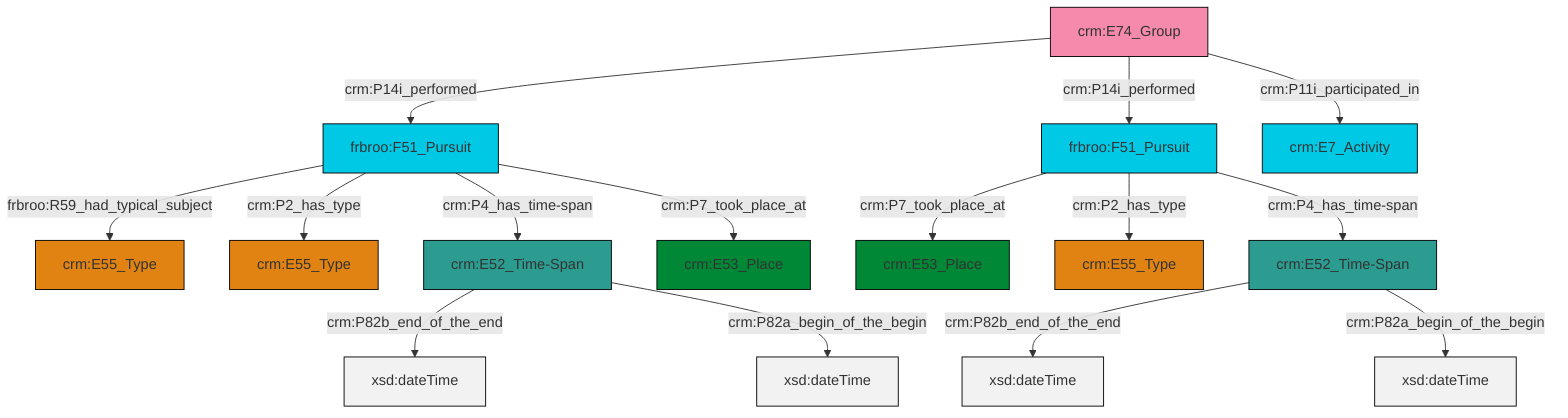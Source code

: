 graph TD
classDef Literal fill:#f2f2f2,stroke:#000000;
classDef CRM_Entity fill:#FFFFFF,stroke:#000000;
classDef Temporal_Entity fill:#00C9E6, stroke:#000000;
classDef Type fill:#E18312, stroke:#000000;
classDef Time-Span fill:#2C9C91, stroke:#000000;
classDef Appellation fill:#FFEB7F, stroke:#000000;
classDef Place fill:#008836, stroke:#000000;
classDef Persistent_Item fill:#B266B2, stroke:#000000;
classDef Conceptual_Object fill:#FFD700, stroke:#000000;
classDef Physical_Thing fill:#D2B48C, stroke:#000000;
classDef Actor fill:#f58aad, stroke:#000000;
classDef PC_Classes fill:#4ce600, stroke:#000000;
classDef Multi fill:#cccccc,stroke:#000000;

0["crm:E52_Time-Span"]:::Time-Span -->|crm:P82b_end_of_the_end| 1[xsd:dateTime]:::Literal
8["frbroo:F51_Pursuit"]:::Temporal_Entity -->|frbroo:R59_had_typical_subject| 9["crm:E55_Type"]:::Type
10["crm:E52_Time-Span"]:::Time-Span -->|crm:P82b_end_of_the_end| 11[xsd:dateTime]:::Literal
6["frbroo:F51_Pursuit"]:::Temporal_Entity -->|crm:P7_took_place_at| 12["crm:E53_Place"]:::Place
6["frbroo:F51_Pursuit"]:::Temporal_Entity -->|crm:P2_has_type| 18["crm:E55_Type"]:::Type
0["crm:E52_Time-Span"]:::Time-Span -->|crm:P82a_begin_of_the_begin| 20[xsd:dateTime]:::Literal
21["crm:E74_Group"]:::Actor -->|crm:P14i_performed| 8["frbroo:F51_Pursuit"]:::Temporal_Entity
8["frbroo:F51_Pursuit"]:::Temporal_Entity -->|crm:P2_has_type| 23["crm:E55_Type"]:::Type
8["frbroo:F51_Pursuit"]:::Temporal_Entity -->|crm:P4_has_time-span| 0["crm:E52_Time-Span"]:::Time-Span
10["crm:E52_Time-Span"]:::Time-Span -->|crm:P82a_begin_of_the_begin| 25[xsd:dateTime]:::Literal
21["crm:E74_Group"]:::Actor -->|crm:P14i_performed| 6["frbroo:F51_Pursuit"]:::Temporal_Entity
8["frbroo:F51_Pursuit"]:::Temporal_Entity -->|crm:P7_took_place_at| 4["crm:E53_Place"]:::Place
6["frbroo:F51_Pursuit"]:::Temporal_Entity -->|crm:P4_has_time-span| 10["crm:E52_Time-Span"]:::Time-Span
21["crm:E74_Group"]:::Actor -->|crm:P11i_participated_in| 2["crm:E7_Activity"]:::Temporal_Entity